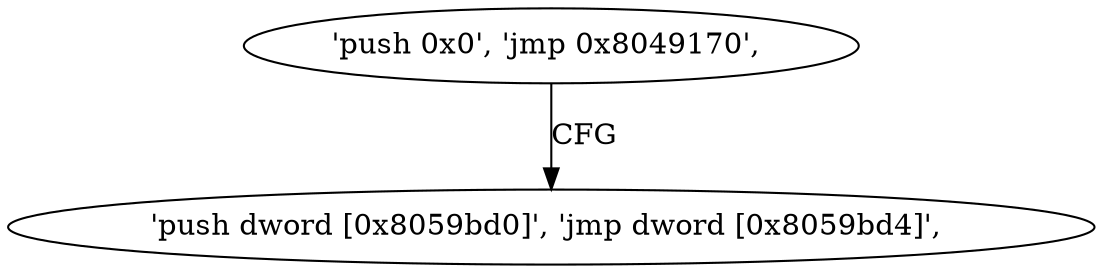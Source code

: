 digraph "func" {
"134517126" [label = "'push 0x0', 'jmp 0x8049170', " ]
"134517104" [label = "'push dword [0x8059bd0]', 'jmp dword [0x8059bd4]', " ]
"134517126" -> "134517104" [ label = "CFG" ]
}
